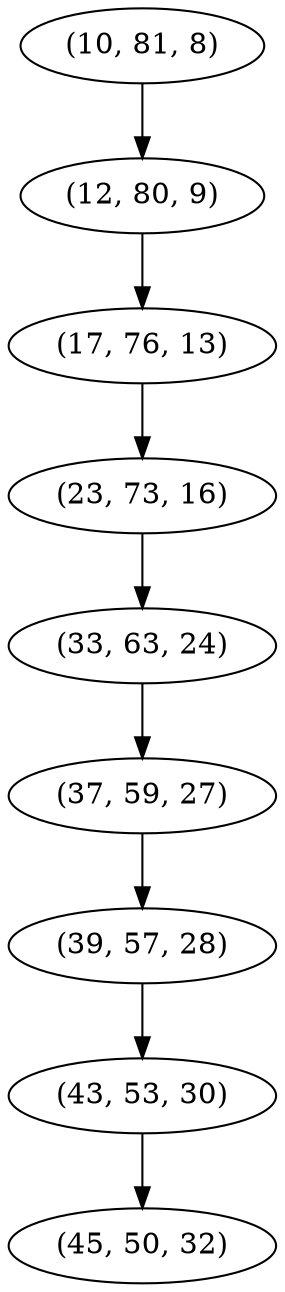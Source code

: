 digraph tree {
    "(10, 81, 8)";
    "(12, 80, 9)";
    "(17, 76, 13)";
    "(23, 73, 16)";
    "(33, 63, 24)";
    "(37, 59, 27)";
    "(39, 57, 28)";
    "(43, 53, 30)";
    "(45, 50, 32)";
    "(10, 81, 8)" -> "(12, 80, 9)";
    "(12, 80, 9)" -> "(17, 76, 13)";
    "(17, 76, 13)" -> "(23, 73, 16)";
    "(23, 73, 16)" -> "(33, 63, 24)";
    "(33, 63, 24)" -> "(37, 59, 27)";
    "(37, 59, 27)" -> "(39, 57, 28)";
    "(39, 57, 28)" -> "(43, 53, 30)";
    "(43, 53, 30)" -> "(45, 50, 32)";
}
